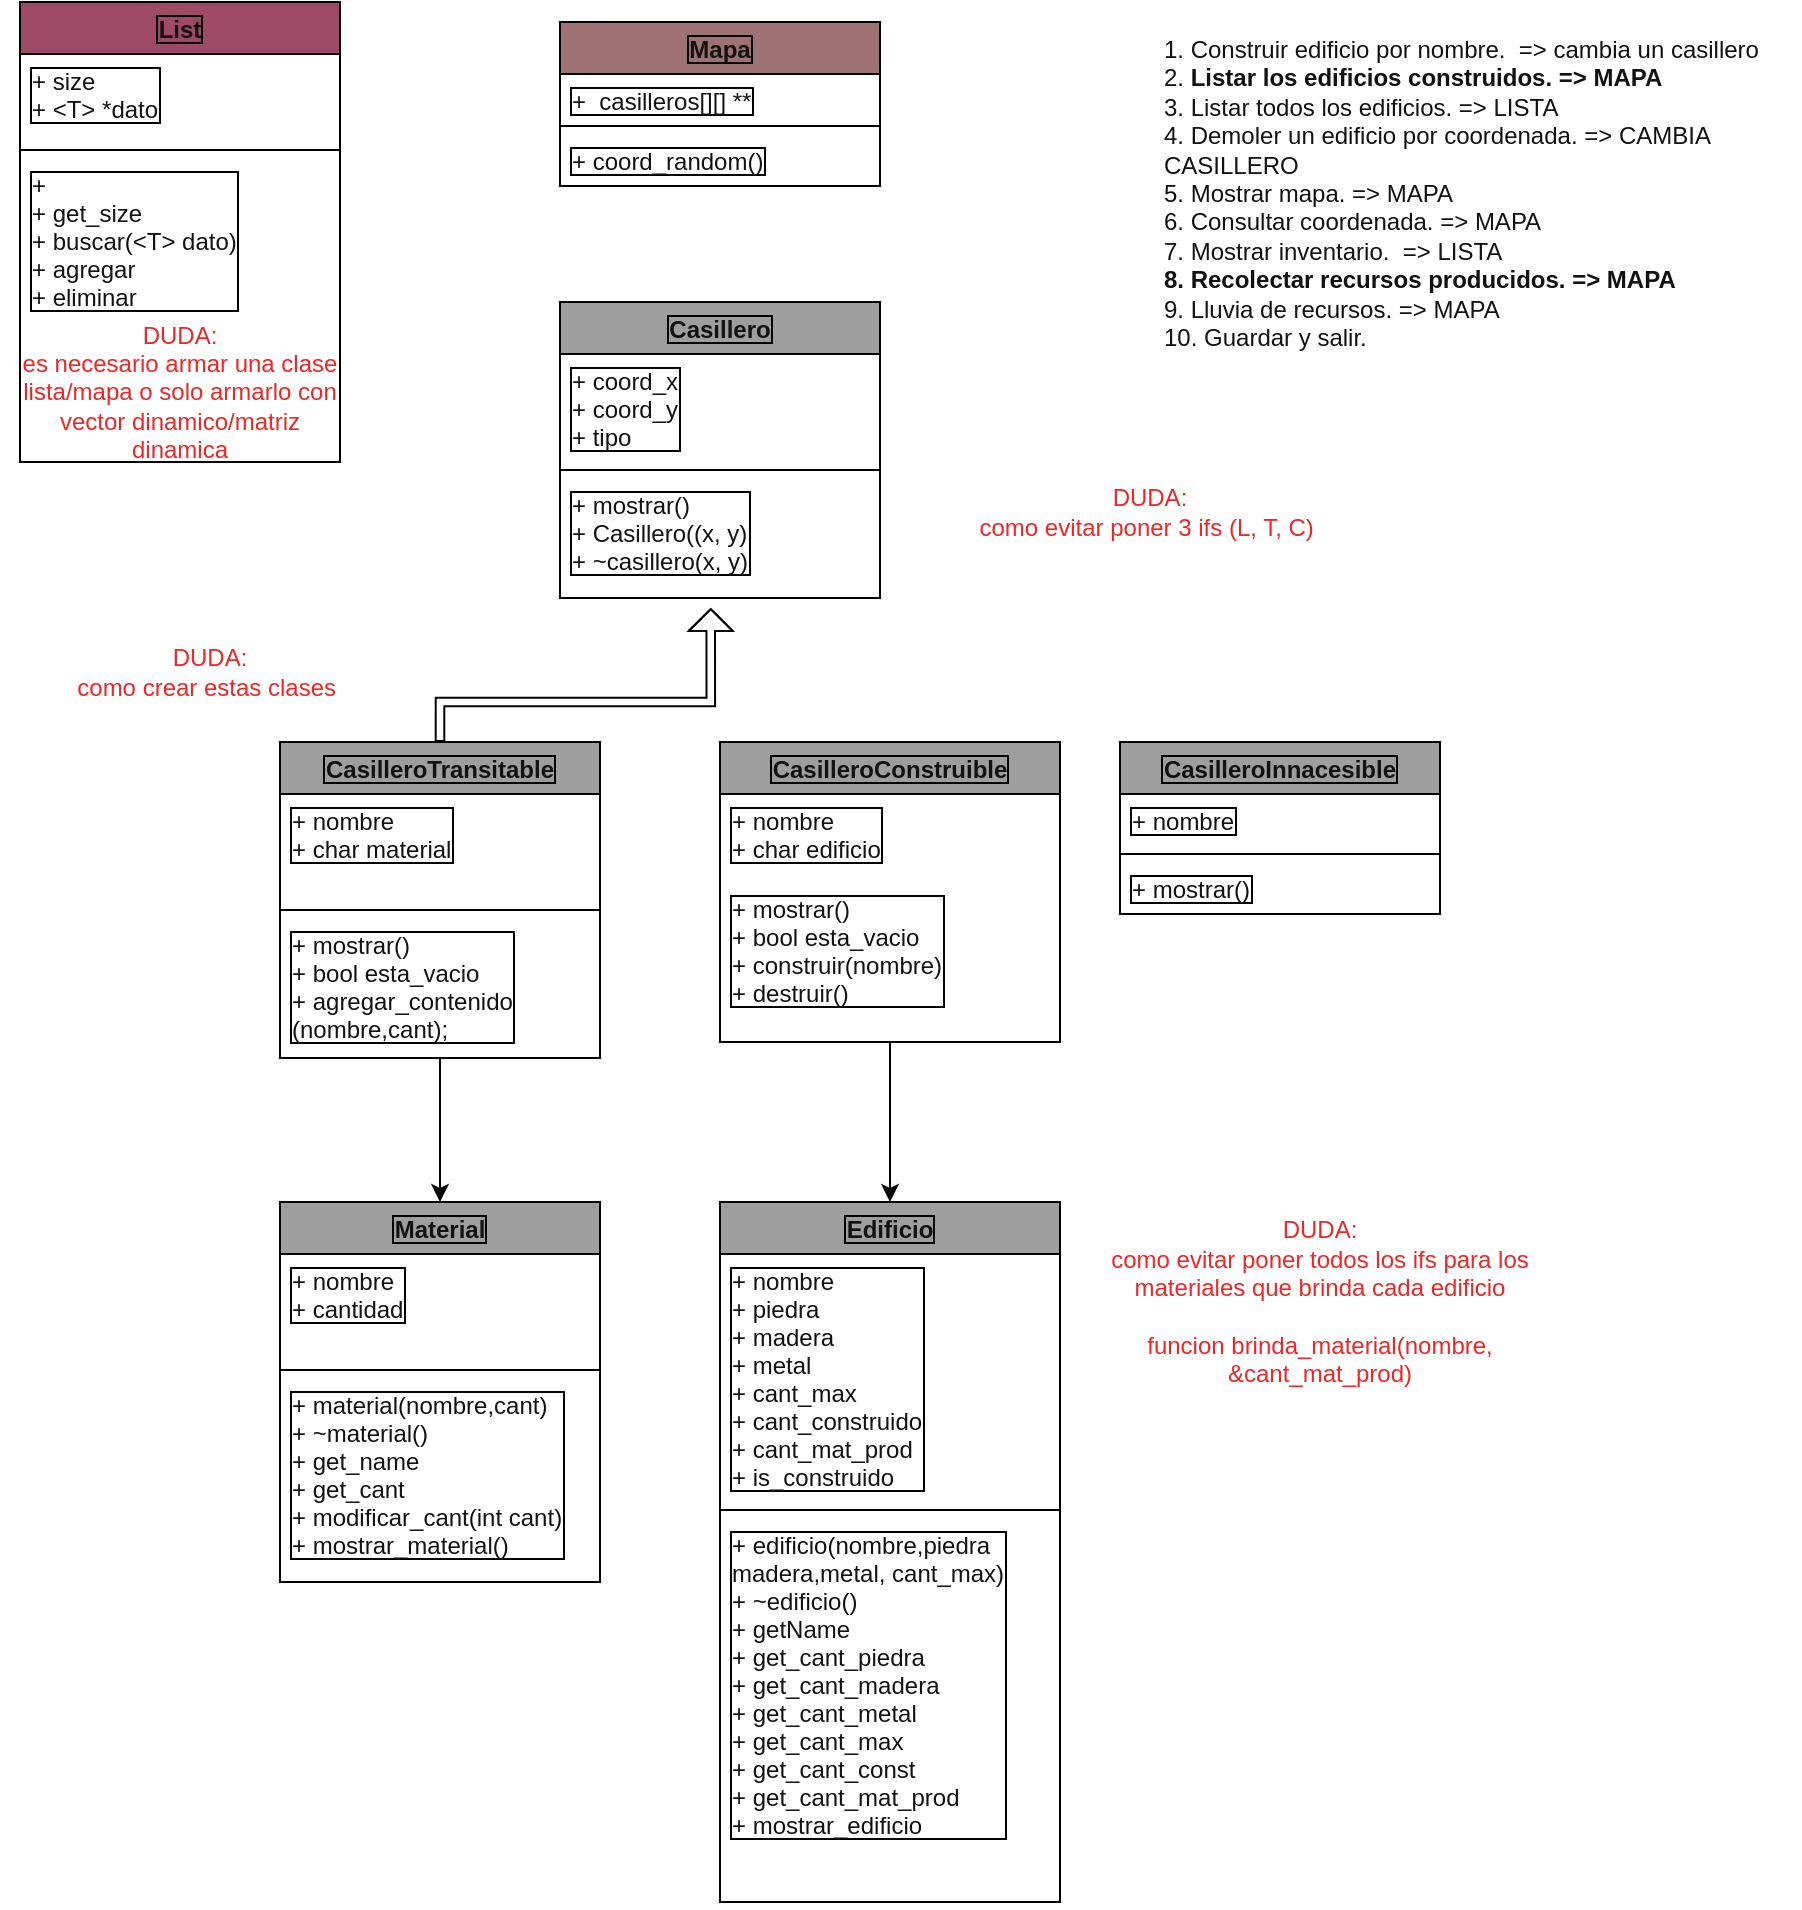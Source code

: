 <mxfile>
    <diagram id="IJshS-c9eN9JO7RvHovx" name="Page-1">
        <mxGraphModel dx="1049" dy="616" grid="1" gridSize="10" guides="1" tooltips="1" connect="1" arrows="1" fold="1" page="1" pageScale="1" pageWidth="827" pageHeight="1169" background="#ffffff" math="0" shadow="0">
            <root>
                <mxCell id="0"/>
                <mxCell id="1" parent="0"/>
                <mxCell id="2" value="Casillero" style="swimlane;fontStyle=1;align=center;verticalAlign=top;childLayout=stackLayout;horizontal=1;startSize=26;horizontalStack=0;resizeParent=1;resizeParentMax=0;resizeLast=0;collapsible=1;marginBottom=0;fillColor=#9E9E9E;fontColor=#121212;labelBorderColor=#000000;" vertex="1" parent="1">
                    <mxGeometry x="290" y="150" width="160" height="148" as="geometry"/>
                </mxCell>
                <mxCell id="3" value="+ coord_x&#10;+ coord_y&#10;+ tipo" style="text;strokeColor=none;fillColor=none;align=left;verticalAlign=top;spacingLeft=4;spacingRight=4;overflow=hidden;rotatable=0;points=[[0,0.5],[1,0.5]];portConstraint=eastwest;fontColor=#121212;labelBorderColor=#000000;" vertex="1" parent="2">
                    <mxGeometry y="26" width="160" height="54" as="geometry"/>
                </mxCell>
                <mxCell id="4" value="" style="line;strokeWidth=1;fillColor=none;align=left;verticalAlign=middle;spacingTop=-1;spacingLeft=3;spacingRight=3;rotatable=0;labelPosition=right;points=[];portConstraint=eastwest;" vertex="1" parent="2">
                    <mxGeometry y="80" width="160" height="8" as="geometry"/>
                </mxCell>
                <mxCell id="5" value="+ mostrar()&#10;+ Casillero((x, y)&#10;+ ~casillero(x, y)" style="text;strokeColor=none;fillColor=none;align=left;verticalAlign=top;spacingLeft=4;spacingRight=4;overflow=hidden;rotatable=0;points=[[0,0.5],[1,0.5]];portConstraint=eastwest;fontColor=#121212;labelBorderColor=#000000;" vertex="1" parent="2">
                    <mxGeometry y="88" width="160" height="60" as="geometry"/>
                </mxCell>
                <mxCell id="51" value="" style="edgeStyle=orthogonalEdgeStyle;rounded=0;orthogonalLoop=1;jettySize=auto;html=1;fontColor=#ED2626;strokeColor=#030303;entryX=0.5;entryY=0;entryDx=0;entryDy=0;" edge="1" parent="1" source="6" target="18">
                    <mxGeometry relative="1" as="geometry">
                        <Array as="points"/>
                    </mxGeometry>
                </mxCell>
                <mxCell id="53" style="edgeStyle=orthogonalEdgeStyle;shape=flexArrow;rounded=0;orthogonalLoop=1;jettySize=auto;html=1;entryX=0.471;entryY=1.084;entryDx=0;entryDy=0;entryPerimeter=0;fontColor=#ED2626;strokeColor=#030303;width=4.286;endSize=3.329;endWidth=16.735;" edge="1" parent="1" source="6" target="5">
                    <mxGeometry relative="1" as="geometry">
                        <Array as="points">
                            <mxPoint x="230" y="350"/>
                            <mxPoint x="365" y="350"/>
                        </Array>
                    </mxGeometry>
                </mxCell>
                <mxCell id="6" value="CasilleroTransitable" style="swimlane;fontStyle=1;align=center;verticalAlign=top;childLayout=stackLayout;horizontal=1;startSize=26;horizontalStack=0;resizeParent=1;resizeParentMax=0;resizeLast=0;collapsible=1;marginBottom=0;fillColor=#9E9E9E;fontColor=#121212;labelBorderColor=#000000;" vertex="1" parent="1">
                    <mxGeometry x="150" y="370" width="160" height="158" as="geometry"/>
                </mxCell>
                <mxCell id="7" value="+ nombre&#10;+ char material" style="text;strokeColor=none;fillColor=none;align=left;verticalAlign=top;spacingLeft=4;spacingRight=4;overflow=hidden;rotatable=0;points=[[0,0.5],[1,0.5]];portConstraint=eastwest;fontColor=#121212;labelBorderColor=#000000;" vertex="1" parent="6">
                    <mxGeometry y="26" width="160" height="54" as="geometry"/>
                </mxCell>
                <mxCell id="8" value="" style="line;strokeWidth=1;fillColor=none;align=left;verticalAlign=middle;spacingTop=-1;spacingLeft=3;spacingRight=3;rotatable=0;labelPosition=right;points=[];portConstraint=eastwest;" vertex="1" parent="6">
                    <mxGeometry y="80" width="160" height="8" as="geometry"/>
                </mxCell>
                <mxCell id="9" value="+ mostrar()&#10;+ bool esta_vacio&#10;+ agregar_contenido&#10;(nombre,cant);" style="text;strokeColor=none;fillColor=none;align=left;verticalAlign=top;spacingLeft=4;spacingRight=4;overflow=hidden;rotatable=0;points=[[0,0.5],[1,0.5]];portConstraint=eastwest;fontColor=#121212;labelBorderColor=#000000;" vertex="1" parent="6">
                    <mxGeometry y="88" width="160" height="70" as="geometry"/>
                </mxCell>
                <mxCell id="52" style="edgeStyle=orthogonalEdgeStyle;rounded=0;orthogonalLoop=1;jettySize=auto;html=1;entryX=0.5;entryY=0;entryDx=0;entryDy=0;fontColor=#ED2626;strokeColor=#030303;" edge="1" parent="1" source="10" target="22">
                    <mxGeometry relative="1" as="geometry"/>
                </mxCell>
                <mxCell id="10" value="CasilleroConstruible" style="swimlane;fontStyle=1;align=center;verticalAlign=top;childLayout=stackLayout;horizontal=1;startSize=26;horizontalStack=0;resizeParent=1;resizeParentMax=0;resizeLast=0;collapsible=1;marginBottom=0;fillColor=#9E9E9E;fontColor=#121212;labelBorderColor=#000000;" vertex="1" parent="1">
                    <mxGeometry x="370" y="370" width="170" height="150" as="geometry"/>
                </mxCell>
                <mxCell id="11" value="+ nombre&#10;+ char edificio" style="text;strokeColor=none;fillColor=none;align=left;verticalAlign=top;spacingLeft=4;spacingRight=4;overflow=hidden;rotatable=0;points=[[0,0.5],[1,0.5]];portConstraint=eastwest;fontColor=#121212;labelBorderColor=#000000;" vertex="1" parent="10">
                    <mxGeometry y="26" width="170" height="44" as="geometry"/>
                </mxCell>
                <mxCell id="12" value="" style="line;strokeWidth=1;fillColor=none;align=left;verticalAlign=middle;spacingTop=-1;spacingLeft=3;spacingRight=3;rotatable=0;labelPosition=right;points=[];portConstraint=eastwest;" vertex="1" parent="10">
                    <mxGeometry y="70" width="170" as="geometry"/>
                </mxCell>
                <mxCell id="13" value="+ mostrar()&#10;+ bool esta_vacio&#10;+ construir(nombre)&#10;+ destruir()" style="text;strokeColor=none;fillColor=none;align=left;verticalAlign=top;spacingLeft=4;spacingRight=4;overflow=hidden;rotatable=0;points=[[0,0.5],[1,0.5]];portConstraint=eastwest;fontColor=#121212;labelBorderColor=#000000;" vertex="1" parent="10">
                    <mxGeometry y="70" width="170" height="80" as="geometry"/>
                </mxCell>
                <mxCell id="14" value="CasilleroInnacesible" style="swimlane;fontStyle=1;align=center;verticalAlign=top;childLayout=stackLayout;horizontal=1;startSize=26;horizontalStack=0;resizeParent=1;resizeParentMax=0;resizeLast=0;collapsible=1;marginBottom=0;fillColor=#9E9E9E;fontColor=#121212;labelBorderColor=#000000;" vertex="1" parent="1">
                    <mxGeometry x="570" y="370" width="160" height="86" as="geometry"/>
                </mxCell>
                <mxCell id="15" value="+ nombre" style="text;strokeColor=none;fillColor=none;align=left;verticalAlign=top;spacingLeft=4;spacingRight=4;overflow=hidden;rotatable=0;points=[[0,0.5],[1,0.5]];portConstraint=eastwest;fontColor=#121212;labelBorderColor=#000000;" vertex="1" parent="14">
                    <mxGeometry y="26" width="160" height="26" as="geometry"/>
                </mxCell>
                <mxCell id="16" value="" style="line;strokeWidth=1;fillColor=none;align=left;verticalAlign=middle;spacingTop=-1;spacingLeft=3;spacingRight=3;rotatable=0;labelPosition=right;points=[];portConstraint=eastwest;" vertex="1" parent="14">
                    <mxGeometry y="52" width="160" height="8" as="geometry"/>
                </mxCell>
                <mxCell id="17" value="+ mostrar()" style="text;strokeColor=none;fillColor=none;align=left;verticalAlign=top;spacingLeft=4;spacingRight=4;overflow=hidden;rotatable=0;points=[[0,0.5],[1,0.5]];portConstraint=eastwest;fontColor=#121212;labelBorderColor=#000000;" vertex="1" parent="14">
                    <mxGeometry y="60" width="160" height="26" as="geometry"/>
                </mxCell>
                <mxCell id="18" value="Material" style="swimlane;fontStyle=1;align=center;verticalAlign=top;childLayout=stackLayout;horizontal=1;startSize=26;horizontalStack=0;resizeParent=1;resizeParentMax=0;resizeLast=0;collapsible=1;marginBottom=0;fillColor=#9E9E9E;fontColor=#121212;labelBorderColor=#000000;" vertex="1" parent="1">
                    <mxGeometry x="150" y="600" width="160" height="190" as="geometry"/>
                </mxCell>
                <mxCell id="19" value="+ nombre&#10;+ cantidad" style="text;strokeColor=none;fillColor=none;align=left;verticalAlign=top;spacingLeft=4;spacingRight=4;overflow=hidden;rotatable=0;points=[[0,0.5],[1,0.5]];portConstraint=eastwest;fontColor=#121212;labelBorderColor=#000000;" vertex="1" parent="18">
                    <mxGeometry y="26" width="160" height="54" as="geometry"/>
                </mxCell>
                <mxCell id="20" value="" style="line;strokeWidth=1;fillColor=none;align=left;verticalAlign=middle;spacingTop=-1;spacingLeft=3;spacingRight=3;rotatable=0;labelPosition=right;points=[];portConstraint=eastwest;" vertex="1" parent="18">
                    <mxGeometry y="80" width="160" height="8" as="geometry"/>
                </mxCell>
                <mxCell id="21" value="+ material(nombre,cant)&#10;+ ~material()&#10;+ get_name&#10;+ get_cant&#10;+ modificar_cant(int cant)&#10;+ mostrar_material()" style="text;strokeColor=none;fillColor=none;align=left;verticalAlign=top;spacingLeft=4;spacingRight=4;overflow=hidden;rotatable=0;points=[[0,0.5],[1,0.5]];portConstraint=eastwest;fontColor=#121212;labelBorderColor=#000000;" vertex="1" parent="18">
                    <mxGeometry y="88" width="160" height="102" as="geometry"/>
                </mxCell>
                <mxCell id="22" value="Edificio" style="swimlane;fontStyle=1;align=center;verticalAlign=top;childLayout=stackLayout;horizontal=1;startSize=26;horizontalStack=0;resizeParent=1;resizeParentMax=0;resizeLast=0;collapsible=1;marginBottom=0;fillColor=#9E9E9E;fontColor=#121212;labelBorderColor=#000000;" vertex="1" parent="1">
                    <mxGeometry x="370" y="600" width="170" height="350" as="geometry"/>
                </mxCell>
                <mxCell id="23" value="+ nombre&#10;+ piedra&#10;+ madera&#10;+ metal&#10;+ cant_max&#10;+ cant_construido&#10;+ cant_mat_prod&#10;+ is_construido" style="text;strokeColor=none;fillColor=none;align=left;verticalAlign=top;spacingLeft=4;spacingRight=4;overflow=hidden;rotatable=0;points=[[0,0.5],[1,0.5]];portConstraint=eastwest;fontColor=#121212;labelBorderColor=#000000;" vertex="1" parent="22">
                    <mxGeometry y="26" width="170" height="124" as="geometry"/>
                </mxCell>
                <mxCell id="24" value="" style="line;strokeWidth=1;fillColor=none;align=left;verticalAlign=middle;spacingTop=-1;spacingLeft=3;spacingRight=3;rotatable=0;labelPosition=right;points=[];portConstraint=eastwest;" vertex="1" parent="22">
                    <mxGeometry y="150" width="170" height="8" as="geometry"/>
                </mxCell>
                <mxCell id="25" value="+ edificio(nombre,piedra&#10;madera,metal, cant_max)&#10;+ ~edificio()&#10;+ getName&#10;+ get_cant_piedra&#10;+ get_cant_madera&#10;+ get_cant_metal&#10;+ get_cant_max&#10;+ get_cant_const&#10;+ get_cant_mat_prod&#10;+ mostrar_edificio&#10;" style="text;strokeColor=none;fillColor=none;align=left;verticalAlign=top;spacingLeft=4;spacingRight=4;overflow=hidden;rotatable=0;points=[[0,0.5],[1,0.5]];portConstraint=eastwest;fontColor=#121212;labelBorderColor=#000000;" vertex="1" parent="22">
                    <mxGeometry y="158" width="170" height="192" as="geometry"/>
                </mxCell>
                <mxCell id="26" value="List" style="swimlane;fontStyle=1;align=center;verticalAlign=top;childLayout=stackLayout;horizontal=1;startSize=26;horizontalStack=0;resizeParent=1;resizeParentMax=0;resizeLast=0;collapsible=1;marginBottom=0;fontColor=#121212;labelBorderColor=#000000;fillColor=#9E4965;" vertex="1" parent="1">
                    <mxGeometry x="20" width="160" height="230" as="geometry"/>
                </mxCell>
                <mxCell id="27" value="+ size&#10;+ &lt;T&gt; *dato" style="text;strokeColor=none;fillColor=none;align=left;verticalAlign=top;spacingLeft=4;spacingRight=4;overflow=hidden;rotatable=0;points=[[0,0.5],[1,0.5]];portConstraint=eastwest;fontColor=#121212;labelBorderColor=#000000;" vertex="1" parent="26">
                    <mxGeometry y="26" width="160" height="44" as="geometry"/>
                </mxCell>
                <mxCell id="28" value="" style="line;strokeWidth=1;fillColor=none;align=left;verticalAlign=middle;spacingTop=-1;spacingLeft=3;spacingRight=3;rotatable=0;labelPosition=right;points=[];portConstraint=eastwest;" vertex="1" parent="26">
                    <mxGeometry y="70" width="160" height="8" as="geometry"/>
                </mxCell>
                <mxCell id="29" value="+ &#10;+ get_size&#10;+ buscar(&lt;T&gt; dato)&#10;+ agregar&#10;+ eliminar&#10;" style="text;strokeColor=none;fillColor=none;align=left;verticalAlign=top;spacingLeft=4;spacingRight=4;overflow=hidden;rotatable=0;points=[[0,0.5],[1,0.5]];portConstraint=eastwest;fontColor=#121212;labelBorderColor=#000000;" vertex="1" parent="26">
                    <mxGeometry y="78" width="160" height="82" as="geometry"/>
                </mxCell>
                <mxCell id="48" value="DUDA:&lt;br&gt;es necesario armar una clase lista/mapa o solo armarlo con vector dinamico/matriz dinamica" style="text;html=1;strokeColor=none;fillColor=none;align=center;verticalAlign=middle;whiteSpace=wrap;rounded=0;fontColor=#ED2626;" vertex="1" parent="26">
                    <mxGeometry y="160" width="160" height="70" as="geometry"/>
                </mxCell>
                <mxCell id="36" value="Mapa" style="swimlane;fontStyle=1;align=center;verticalAlign=top;childLayout=stackLayout;horizontal=1;startSize=26;horizontalStack=0;resizeParent=1;resizeParentMax=0;resizeLast=0;collapsible=1;marginBottom=0;fontColor=#121212;labelBorderColor=#000000;fillColor=#9E7272;" vertex="1" parent="1">
                    <mxGeometry x="290" y="10" width="160" height="82" as="geometry"/>
                </mxCell>
                <mxCell id="37" value="+  casilleros[][] **" style="text;strokeColor=none;fillColor=none;align=left;verticalAlign=top;spacingLeft=4;spacingRight=4;overflow=hidden;rotatable=0;points=[[0,0.5],[1,0.5]];portConstraint=eastwest;fontColor=#121212;labelBorderColor=#000000;" vertex="1" parent="36">
                    <mxGeometry y="26" width="160" height="22" as="geometry"/>
                </mxCell>
                <mxCell id="38" value="" style="line;strokeWidth=1;fillColor=none;align=left;verticalAlign=middle;spacingTop=-1;spacingLeft=3;spacingRight=3;rotatable=0;labelPosition=right;points=[];portConstraint=eastwest;" vertex="1" parent="36">
                    <mxGeometry y="48" width="160" height="8" as="geometry"/>
                </mxCell>
                <mxCell id="39" value="+ coord_random()" style="text;strokeColor=none;fillColor=none;align=left;verticalAlign=top;spacingLeft=4;spacingRight=4;overflow=hidden;rotatable=0;points=[[0,0.5],[1,0.5]];portConstraint=eastwest;fontColor=#121212;labelBorderColor=#000000;" vertex="1" parent="36">
                    <mxGeometry y="56" width="160" height="26" as="geometry"/>
                </mxCell>
                <mxCell id="40" value="1. Construir edificio por nombre.&amp;nbsp; =&amp;gt; cambia un casillero&amp;nbsp;&lt;br&gt;2. &lt;b&gt;Listar los edificios construidos. =&amp;gt; MAPA&lt;/b&gt;&lt;br&gt;3. Listar todos los edificios. =&amp;gt; LISTA&lt;br&gt;4. Demoler un edificio por coordenada. =&amp;gt; CAMBIA CASILLERO&amp;nbsp;&lt;br&gt;5. Mostrar mapa. =&amp;gt; MAPA&lt;br&gt;6. Consultar coordenada. =&amp;gt; MAPA&lt;br&gt;7. Mostrar inventario.&amp;nbsp; =&amp;gt; LISTA&amp;nbsp;&lt;br&gt;&lt;b&gt;8. Recolectar recursos producidos. =&amp;gt; MAPA&lt;/b&gt;&lt;br&gt;9. Lluvia de recursos. =&amp;gt; MAPA&lt;br&gt;10. Guardar y salir.&amp;nbsp;" style="text;whiteSpace=wrap;html=1;fontColor=#121212;" vertex="1" parent="1">
                    <mxGeometry x="590" y="10" width="320" height="170" as="geometry"/>
                </mxCell>
                <mxCell id="45" value="DUDA:&lt;br&gt;como evitar poner 3 ifs (L, T, C)&amp;nbsp;" style="text;html=1;strokeColor=none;fillColor=none;align=center;verticalAlign=middle;whiteSpace=wrap;rounded=0;fontColor=#ED2626;" vertex="1" parent="1">
                    <mxGeometry x="480" y="220" width="210" height="70" as="geometry"/>
                </mxCell>
                <mxCell id="46" value="DUDA:&lt;br&gt;como evitar poner todos los ifs para los materiales que brinda cada edificio&lt;br&gt;&lt;br&gt;funcion brinda_material(nombre, &amp;amp;cant_mat_prod)" style="text;html=1;strokeColor=none;fillColor=none;align=center;verticalAlign=middle;whiteSpace=wrap;rounded=0;fontColor=#ED2626;" vertex="1" parent="1">
                    <mxGeometry x="550" y="600" width="240" height="100" as="geometry"/>
                </mxCell>
                <mxCell id="47" value="DUDA:&lt;br&gt;como crear estas clases&amp;nbsp;" style="text;html=1;strokeColor=none;fillColor=none;align=center;verticalAlign=middle;whiteSpace=wrap;rounded=0;fontColor=#ED2626;" vertex="1" parent="1">
                    <mxGeometry x="10" y="300" width="210" height="70" as="geometry"/>
                </mxCell>
            </root>
        </mxGraphModel>
    </diagram>
</mxfile>